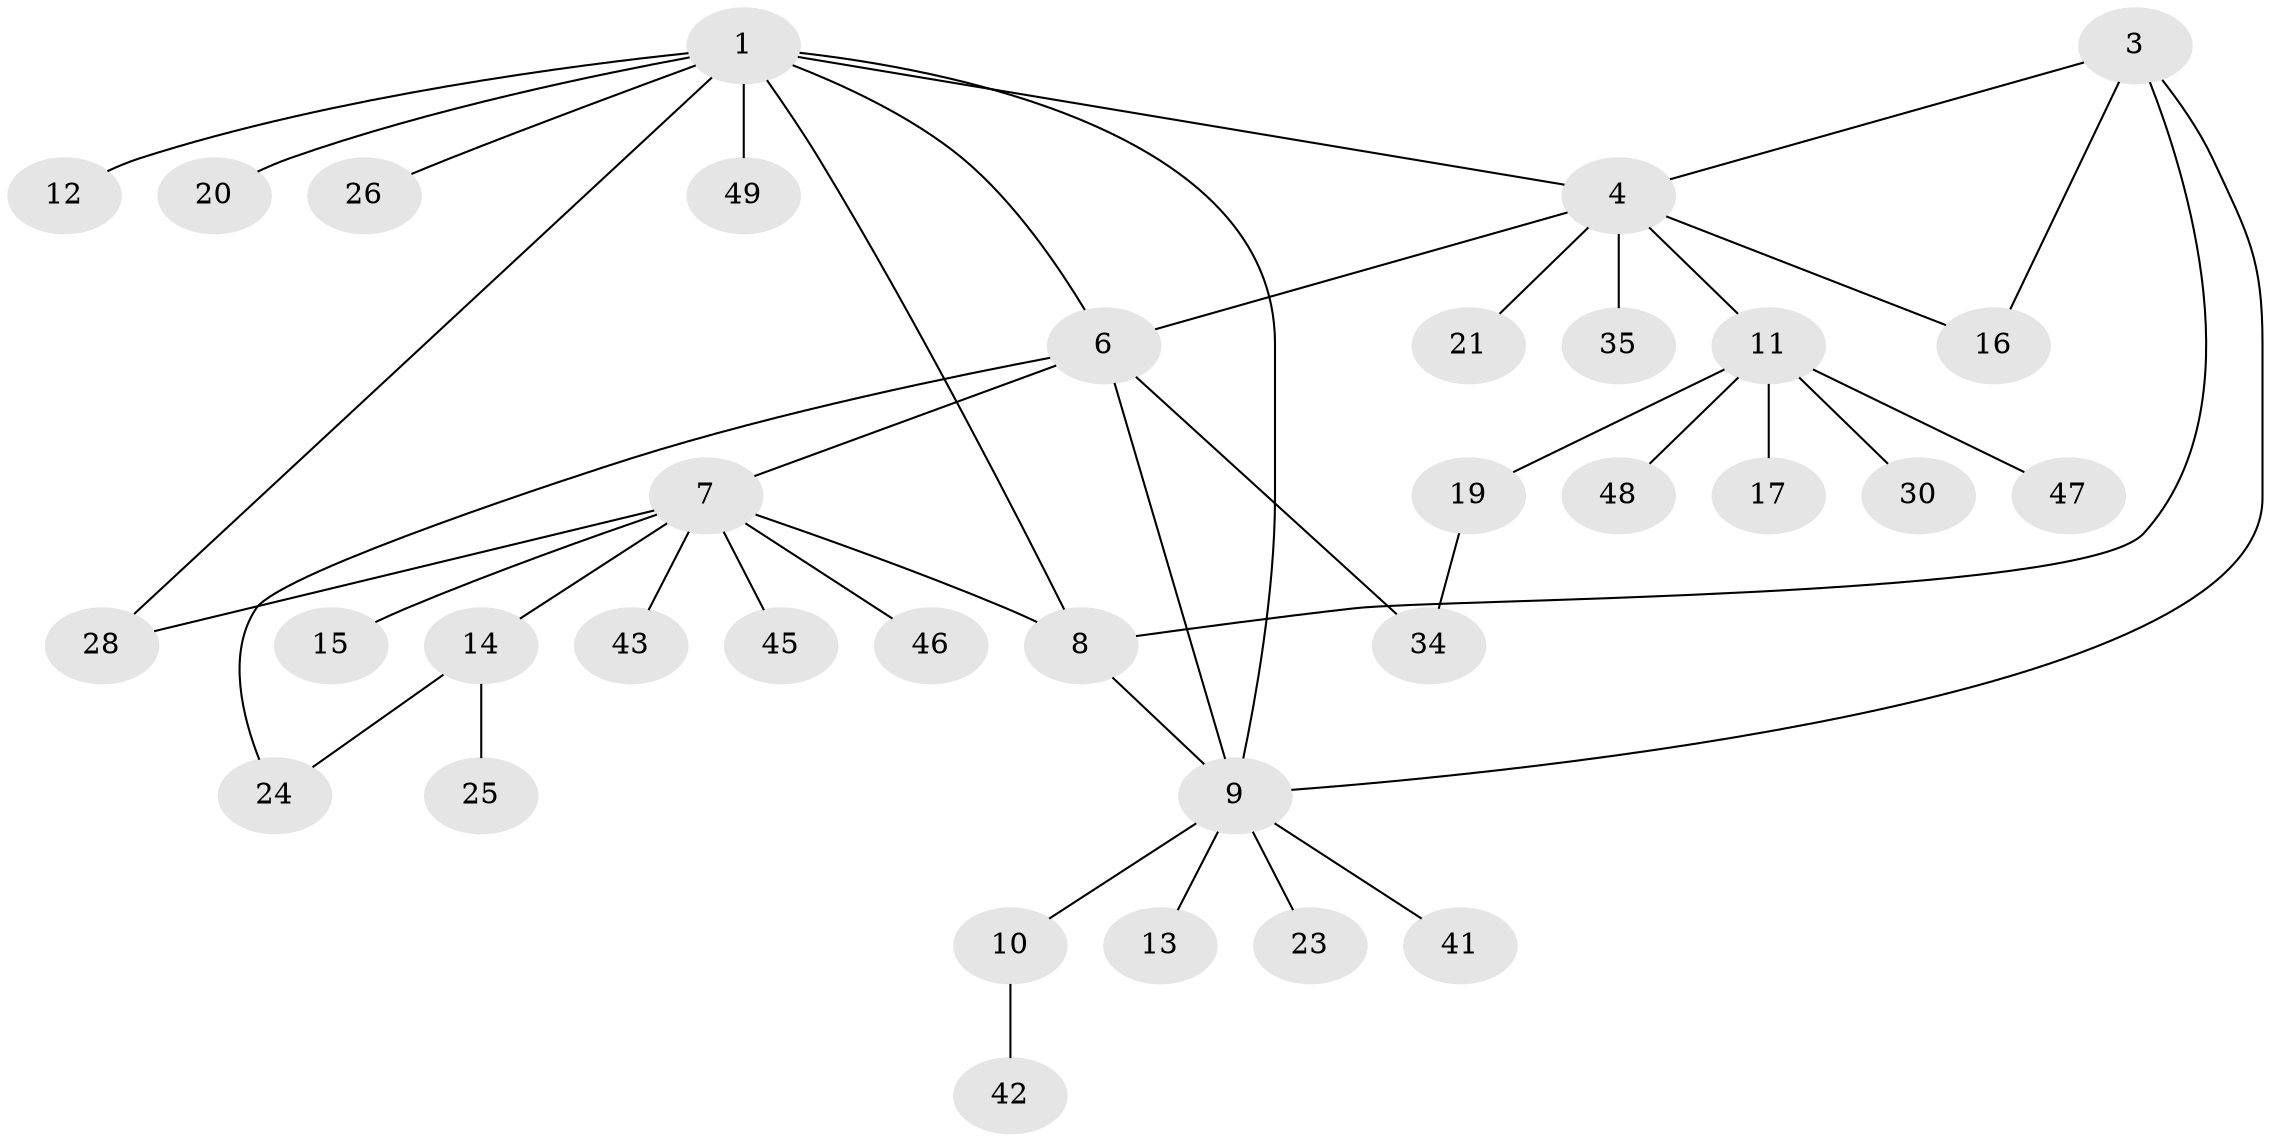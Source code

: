 // Generated by graph-tools (version 1.1) at 2025/52/02/27/25 19:52:21]
// undirected, 34 vertices, 43 edges
graph export_dot {
graph [start="1"]
  node [color=gray90,style=filled];
  1 [super="+2"];
  3 [super="+32"];
  4 [super="+5"];
  6 [super="+27"];
  7 [super="+37"];
  8;
  9 [super="+18"];
  10 [super="+22"];
  11 [super="+33"];
  12 [super="+29"];
  13;
  14 [super="+38"];
  15;
  16 [super="+44"];
  17 [super="+31"];
  19;
  20;
  21;
  23 [super="+40"];
  24;
  25 [super="+36"];
  26;
  28;
  30;
  34;
  35 [super="+39"];
  41;
  42;
  43;
  45;
  46;
  47;
  48;
  49;
  1 -- 8;
  1 -- 4;
  1 -- 6;
  1 -- 9;
  1 -- 12;
  1 -- 49;
  1 -- 20;
  1 -- 26;
  1 -- 28;
  3 -- 4;
  3 -- 8;
  3 -- 9;
  3 -- 16;
  4 -- 11;
  4 -- 16;
  4 -- 35;
  4 -- 21;
  4 -- 6;
  6 -- 7;
  6 -- 9;
  6 -- 34;
  6 -- 24;
  7 -- 8;
  7 -- 14;
  7 -- 15;
  7 -- 28;
  7 -- 43;
  7 -- 45;
  7 -- 46;
  8 -- 9;
  9 -- 10;
  9 -- 13;
  9 -- 23;
  9 -- 41;
  10 -- 42;
  11 -- 17;
  11 -- 19;
  11 -- 30;
  11 -- 47;
  11 -- 48;
  14 -- 24;
  14 -- 25;
  19 -- 34;
}

